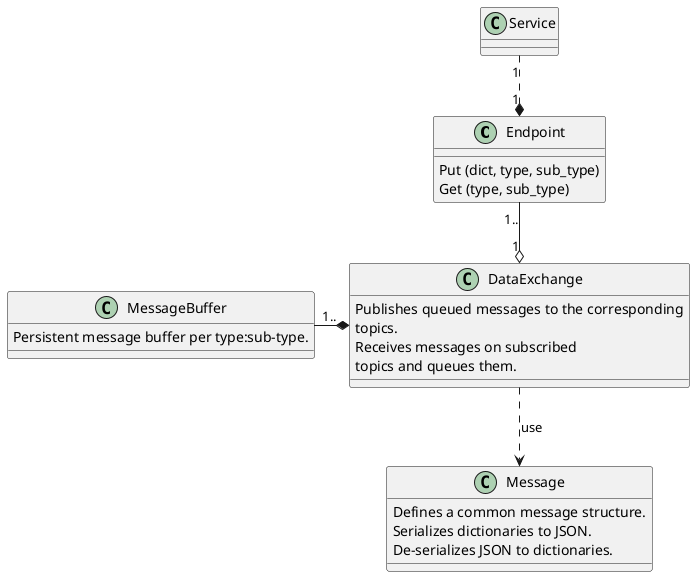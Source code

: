 
@startuml

class Endpoint {
	Put (dict, type, sub_type)
	Get (type, sub_type)
}

class Service {
}

class MessageBuffer {
	Persistent message buffer per type:sub-type.
}

class Message {
    Defines a common message structure.
	Serializes dictionaries to JSON.
	De-serializes JSON to dictionaries.
}

class DataExchange {
	Publishes queued messages to the corresponding
	topics.
	Receives messages on subscribed
	topics and queues them.
}

Endpoint "1.."--o "1" DataExchange

DataExchange ..> Message : use

MessageBuffer "1.." -right--* DataExchange

Service "1" ..* "1" Endpoint


@enduml